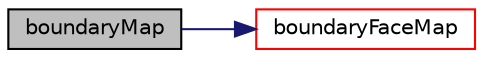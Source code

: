 digraph "boundaryMap"
{
  bgcolor="transparent";
  edge [fontname="Helvetica",fontsize="10",labelfontname="Helvetica",labelfontsize="10"];
  node [fontname="Helvetica",fontsize="10",shape=record];
  rankdir="LR";
  Node1 [label="boundaryMap",height=0.2,width=0.4,color="black", fillcolor="grey75", style="filled", fontcolor="black"];
  Node1 -> Node2 [color="midnightblue",fontsize="10",style="solid",fontname="Helvetica"];
  Node2 [label="boundaryFaceMap",height=0.2,width=0.4,color="red",URL="$a00898.html#a18abbb1cec37536854080c858976648c",tooltip="Mapping from processor to procMesh boundary face. "];
}
